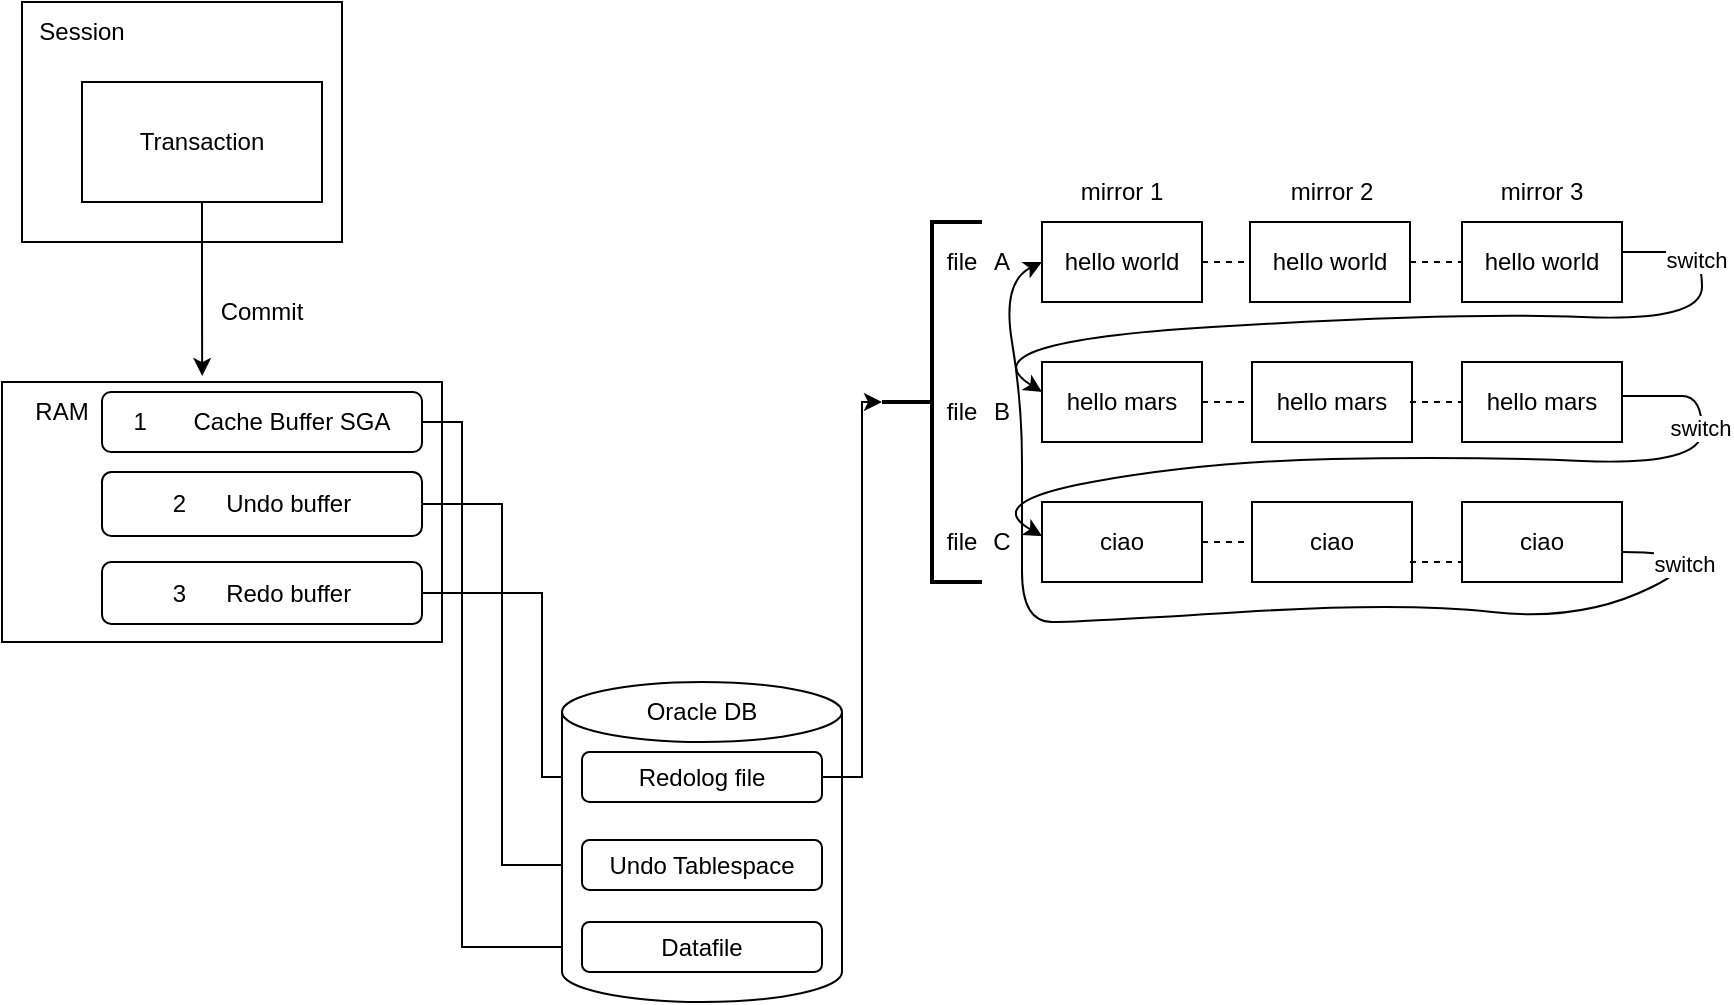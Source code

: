 <mxfile version="26.0.15">
  <diagram name="Page-1" id="LBrU4tufs1gQngfbtIcZ">
    <mxGraphModel dx="954" dy="543" grid="1" gridSize="10" guides="1" tooltips="1" connect="1" arrows="1" fold="1" page="1" pageScale="1" pageWidth="850" pageHeight="1100" math="0" shadow="0">
      <root>
        <mxCell id="0" />
        <mxCell id="1" parent="0" />
        <mxCell id="RhzeqCFrFjMUDvKsBMFK-1" value="" style="rounded=0;whiteSpace=wrap;html=1;" parent="1" vertex="1">
          <mxGeometry x="40" y="40" width="160" height="120" as="geometry" />
        </mxCell>
        <mxCell id="RhzeqCFrFjMUDvKsBMFK-2" value="Session" style="text;html=1;align=center;verticalAlign=middle;whiteSpace=wrap;rounded=0;" parent="1" vertex="1">
          <mxGeometry x="40" y="40" width="60" height="30" as="geometry" />
        </mxCell>
        <mxCell id="RhzeqCFrFjMUDvKsBMFK-3" value="Transaction" style="rounded=0;whiteSpace=wrap;html=1;" parent="1" vertex="1">
          <mxGeometry x="70" y="80" width="120" height="60" as="geometry" />
        </mxCell>
        <mxCell id="RhzeqCFrFjMUDvKsBMFK-4" value="" style="whiteSpace=wrap;html=1;rounded=0;" parent="1" vertex="1">
          <mxGeometry x="30" y="230" width="220" height="130" as="geometry" />
        </mxCell>
        <mxCell id="RhzeqCFrFjMUDvKsBMFK-7" value="Commit" style="text;html=1;align=center;verticalAlign=middle;whiteSpace=wrap;rounded=0;" parent="1" vertex="1">
          <mxGeometry x="130" y="180" width="60" height="30" as="geometry" />
        </mxCell>
        <mxCell id="RhzeqCFrFjMUDvKsBMFK-8" value="RAM" style="text;html=1;align=center;verticalAlign=middle;whiteSpace=wrap;rounded=0;" parent="1" vertex="1">
          <mxGeometry x="30" y="230" width="60" height="30" as="geometry" />
        </mxCell>
        <mxCell id="tVJNZG34SpUqFf31eKnh-39" style="edgeStyle=orthogonalEdgeStyle;rounded=0;orthogonalLoop=1;jettySize=auto;html=1;exitX=1;exitY=0.5;exitDx=0;exitDy=0;entryX=0;entryY=0.5;entryDx=0;entryDy=0;" edge="1" parent="1" source="RhzeqCFrFjMUDvKsBMFK-11" target="RhzeqCFrFjMUDvKsBMFK-17">
          <mxGeometry relative="1" as="geometry">
            <Array as="points">
              <mxPoint x="260" y="250" />
              <mxPoint x="260" y="513" />
            </Array>
          </mxGeometry>
        </mxCell>
        <mxCell id="RhzeqCFrFjMUDvKsBMFK-11" value="1&lt;span style=&quot;white-space: pre;&quot;&gt;&#x9;&lt;/span&gt; Cache Buffer SGA" style="rounded=1;whiteSpace=wrap;html=1;" parent="1" vertex="1">
          <mxGeometry x="80" y="235" width="160" height="30" as="geometry" />
        </mxCell>
        <mxCell id="tVJNZG34SpUqFf31eKnh-38" style="edgeStyle=orthogonalEdgeStyle;rounded=0;orthogonalLoop=1;jettySize=auto;html=1;exitX=1;exitY=0.5;exitDx=0;exitDy=0;entryX=0;entryY=0.5;entryDx=0;entryDy=0;" edge="1" parent="1" source="RhzeqCFrFjMUDvKsBMFK-12" target="RhzeqCFrFjMUDvKsBMFK-16">
          <mxGeometry relative="1" as="geometry" />
        </mxCell>
        <mxCell id="RhzeqCFrFjMUDvKsBMFK-12" value="2&lt;span style=&quot;white-space: pre;&quot;&gt;&#x9;&lt;/span&gt;Undo buffer" style="rounded=1;whiteSpace=wrap;html=1;" parent="1" vertex="1">
          <mxGeometry x="80" y="275" width="160" height="32" as="geometry" />
        </mxCell>
        <mxCell id="tVJNZG34SpUqFf31eKnh-37" style="edgeStyle=orthogonalEdgeStyle;rounded=0;orthogonalLoop=1;jettySize=auto;html=1;exitX=1;exitY=0.5;exitDx=0;exitDy=0;entryX=0;entryY=0.5;entryDx=0;entryDy=0;" edge="1" parent="1" source="RhzeqCFrFjMUDvKsBMFK-13" target="RhzeqCFrFjMUDvKsBMFK-15">
          <mxGeometry relative="1" as="geometry">
            <Array as="points">
              <mxPoint x="300" y="336" />
              <mxPoint x="300" y="428" />
            </Array>
          </mxGeometry>
        </mxCell>
        <mxCell id="RhzeqCFrFjMUDvKsBMFK-13" value="3 &lt;span style=&quot;white-space: pre;&quot;&gt;&#x9;&lt;/span&gt;Redo buffer" style="rounded=1;whiteSpace=wrap;html=1;" parent="1" vertex="1">
          <mxGeometry x="80" y="320" width="160" height="31" as="geometry" />
        </mxCell>
        <mxCell id="RhzeqCFrFjMUDvKsBMFK-14" value="" style="shape=cylinder3;whiteSpace=wrap;html=1;boundedLbl=1;backgroundOutline=1;size=15;" parent="1" vertex="1">
          <mxGeometry x="310" y="380" width="140" height="160" as="geometry" />
        </mxCell>
        <mxCell id="RhzeqCFrFjMUDvKsBMFK-15" value="Redolog file" style="rounded=1;whiteSpace=wrap;html=1;" parent="1" vertex="1">
          <mxGeometry x="320" y="415" width="120" height="25" as="geometry" />
        </mxCell>
        <mxCell id="RhzeqCFrFjMUDvKsBMFK-16" value="Undo Tablespace" style="rounded=1;whiteSpace=wrap;html=1;" parent="1" vertex="1">
          <mxGeometry x="320" y="459" width="120" height="25" as="geometry" />
        </mxCell>
        <mxCell id="RhzeqCFrFjMUDvKsBMFK-17" value="Datafile" style="rounded=1;whiteSpace=wrap;html=1;" parent="1" vertex="1">
          <mxGeometry x="320" y="500" width="120" height="25" as="geometry" />
        </mxCell>
        <mxCell id="RhzeqCFrFjMUDvKsBMFK-18" value="Oracle DB" style="text;html=1;align=center;verticalAlign=middle;whiteSpace=wrap;rounded=0;" parent="1" vertex="1">
          <mxGeometry x="350" y="380" width="60" height="30" as="geometry" />
        </mxCell>
        <mxCell id="tVJNZG34SpUqFf31eKnh-6" value="ciao" style="rounded=0;whiteSpace=wrap;html=1;" vertex="1" parent="1">
          <mxGeometry x="550" y="290" width="80" height="40" as="geometry" />
        </mxCell>
        <mxCell id="tVJNZG34SpUqFf31eKnh-7" value="" style="strokeWidth=2;html=1;shape=mxgraph.flowchart.annotation_2;align=left;labelPosition=right;pointerEvents=1;" vertex="1" parent="1">
          <mxGeometry x="470" y="150" width="50" height="180" as="geometry" />
        </mxCell>
        <mxCell id="tVJNZG34SpUqFf31eKnh-9" value="hello world" style="rounded=0;whiteSpace=wrap;html=1;" vertex="1" parent="1">
          <mxGeometry x="550" y="150" width="80" height="40" as="geometry" />
        </mxCell>
        <mxCell id="tVJNZG34SpUqFf31eKnh-10" value="hello mars" style="rounded=0;whiteSpace=wrap;html=1;" vertex="1" parent="1">
          <mxGeometry x="550" y="220" width="80" height="40" as="geometry" />
        </mxCell>
        <mxCell id="tVJNZG34SpUqFf31eKnh-11" value="A" style="text;html=1;align=center;verticalAlign=middle;whiteSpace=wrap;rounded=0;" vertex="1" parent="1">
          <mxGeometry x="500" y="155" width="60" height="30" as="geometry" />
        </mxCell>
        <mxCell id="tVJNZG34SpUqFf31eKnh-12" value="B" style="text;html=1;align=center;verticalAlign=middle;whiteSpace=wrap;rounded=0;" vertex="1" parent="1">
          <mxGeometry x="500" y="230" width="60" height="30" as="geometry" />
        </mxCell>
        <mxCell id="tVJNZG34SpUqFf31eKnh-13" value="C" style="text;html=1;align=center;verticalAlign=middle;whiteSpace=wrap;rounded=0;" vertex="1" parent="1">
          <mxGeometry x="500" y="295" width="60" height="30" as="geometry" />
        </mxCell>
        <mxCell id="tVJNZG34SpUqFf31eKnh-14" value="hello world" style="rounded=0;whiteSpace=wrap;html=1;" vertex="1" parent="1">
          <mxGeometry x="654" y="150" width="80" height="40" as="geometry" />
        </mxCell>
        <mxCell id="tVJNZG34SpUqFf31eKnh-15" value="hello mars" style="rounded=0;whiteSpace=wrap;html=1;" vertex="1" parent="1">
          <mxGeometry x="655" y="220" width="80" height="40" as="geometry" />
        </mxCell>
        <mxCell id="tVJNZG34SpUqFf31eKnh-16" value="ciao" style="rounded=0;whiteSpace=wrap;html=1;" vertex="1" parent="1">
          <mxGeometry x="655" y="290" width="80" height="40" as="geometry" />
        </mxCell>
        <mxCell id="tVJNZG34SpUqFf31eKnh-17" value="hello world" style="rounded=0;whiteSpace=wrap;html=1;" vertex="1" parent="1">
          <mxGeometry x="760" y="150" width="80" height="40" as="geometry" />
        </mxCell>
        <mxCell id="tVJNZG34SpUqFf31eKnh-18" value="hello mars" style="rounded=0;whiteSpace=wrap;html=1;" vertex="1" parent="1">
          <mxGeometry x="760" y="220" width="80" height="40" as="geometry" />
        </mxCell>
        <mxCell id="tVJNZG34SpUqFf31eKnh-19" value="ciao" style="rounded=0;whiteSpace=wrap;html=1;" vertex="1" parent="1">
          <mxGeometry x="760" y="290" width="80" height="40" as="geometry" />
        </mxCell>
        <mxCell id="tVJNZG34SpUqFf31eKnh-20" value="file" style="text;html=1;align=center;verticalAlign=middle;whiteSpace=wrap;rounded=0;" vertex="1" parent="1">
          <mxGeometry x="480" y="155" width="60" height="30" as="geometry" />
        </mxCell>
        <mxCell id="tVJNZG34SpUqFf31eKnh-21" value="file" style="text;html=1;align=center;verticalAlign=middle;whiteSpace=wrap;rounded=0;" vertex="1" parent="1">
          <mxGeometry x="480" y="230" width="60" height="30" as="geometry" />
        </mxCell>
        <mxCell id="tVJNZG34SpUqFf31eKnh-22" value="file" style="text;html=1;align=center;verticalAlign=middle;whiteSpace=wrap;rounded=0;" vertex="1" parent="1">
          <mxGeometry x="480" y="295" width="60" height="30" as="geometry" />
        </mxCell>
        <mxCell id="tVJNZG34SpUqFf31eKnh-23" value="mirror 1" style="text;html=1;align=center;verticalAlign=middle;whiteSpace=wrap;rounded=0;" vertex="1" parent="1">
          <mxGeometry x="560" y="120" width="60" height="30" as="geometry" />
        </mxCell>
        <mxCell id="tVJNZG34SpUqFf31eKnh-24" value="mirror 2" style="text;html=1;align=center;verticalAlign=middle;whiteSpace=wrap;rounded=0;" vertex="1" parent="1">
          <mxGeometry x="665" y="120" width="60" height="30" as="geometry" />
        </mxCell>
        <mxCell id="tVJNZG34SpUqFf31eKnh-25" value="mirror 3" style="text;html=1;align=center;verticalAlign=middle;whiteSpace=wrap;rounded=0;" vertex="1" parent="1">
          <mxGeometry x="770" y="120" width="60" height="30" as="geometry" />
        </mxCell>
        <mxCell id="tVJNZG34SpUqFf31eKnh-33" style="edgeStyle=orthogonalEdgeStyle;rounded=0;orthogonalLoop=1;jettySize=auto;html=1;exitX=0.5;exitY=1;exitDx=0;exitDy=0;entryX=0.455;entryY=-0.023;entryDx=0;entryDy=0;entryPerimeter=0;" edge="1" parent="1" source="RhzeqCFrFjMUDvKsBMFK-3" target="RhzeqCFrFjMUDvKsBMFK-4">
          <mxGeometry relative="1" as="geometry" />
        </mxCell>
        <mxCell id="tVJNZG34SpUqFf31eKnh-34" style="edgeStyle=orthogonalEdgeStyle;rounded=0;orthogonalLoop=1;jettySize=auto;html=1;exitX=1;exitY=0.5;exitDx=0;exitDy=0;entryX=0;entryY=0.5;entryDx=0;entryDy=0;entryPerimeter=0;" edge="1" parent="1" source="RhzeqCFrFjMUDvKsBMFK-15" target="tVJNZG34SpUqFf31eKnh-7">
          <mxGeometry relative="1" as="geometry">
            <Array as="points">
              <mxPoint x="460" y="428" />
              <mxPoint x="460" y="240" />
            </Array>
          </mxGeometry>
        </mxCell>
        <mxCell id="tVJNZG34SpUqFf31eKnh-41" value="" style="curved=1;endArrow=classic;html=1;rounded=0;" edge="1" parent="1">
          <mxGeometry width="50" height="50" relative="1" as="geometry">
            <mxPoint x="840" y="165" as="sourcePoint" />
            <mxPoint x="550" y="235" as="targetPoint" />
            <Array as="points">
              <mxPoint x="860" y="165" />
              <mxPoint x="880" y="165" />
              <mxPoint x="880" y="200" />
              <mxPoint x="760" y="195" />
              <mxPoint x="510" y="210" />
            </Array>
          </mxGeometry>
        </mxCell>
        <mxCell id="tVJNZG34SpUqFf31eKnh-45" value="Text" style="edgeLabel;html=1;align=center;verticalAlign=middle;resizable=0;points=[];" vertex="1" connectable="0" parent="tVJNZG34SpUqFf31eKnh-41">
          <mxGeometry x="-0.847" y="-4" relative="1" as="geometry">
            <mxPoint as="offset" />
          </mxGeometry>
        </mxCell>
        <mxCell id="tVJNZG34SpUqFf31eKnh-47" value="switch" style="edgeLabel;html=1;align=center;verticalAlign=middle;resizable=0;points=[];" vertex="1" connectable="0" parent="tVJNZG34SpUqFf31eKnh-41">
          <mxGeometry x="-0.85" y="-4" relative="1" as="geometry">
            <mxPoint as="offset" />
          </mxGeometry>
        </mxCell>
        <mxCell id="tVJNZG34SpUqFf31eKnh-43" value="" style="curved=1;endArrow=classic;html=1;rounded=0;" edge="1" parent="1">
          <mxGeometry width="50" height="50" relative="1" as="geometry">
            <mxPoint x="840" y="237" as="sourcePoint" />
            <mxPoint x="550" y="307" as="targetPoint" />
            <Array as="points">
              <mxPoint x="860" y="237" />
              <mxPoint x="880" y="237" />
              <mxPoint x="880" y="272" />
              <mxPoint x="760" y="267" />
              <mxPoint x="630" y="270" />
              <mxPoint x="520" y="290" />
            </Array>
          </mxGeometry>
        </mxCell>
        <mxCell id="tVJNZG34SpUqFf31eKnh-48" value="switch" style="edgeLabel;html=1;align=center;verticalAlign=middle;resizable=0;points=[];" vertex="1" connectable="0" parent="tVJNZG34SpUqFf31eKnh-43">
          <mxGeometry x="-0.762" y="-1" relative="1" as="geometry">
            <mxPoint as="offset" />
          </mxGeometry>
        </mxCell>
        <mxCell id="tVJNZG34SpUqFf31eKnh-49" value="" style="curved=1;endArrow=classic;html=1;rounded=0;entryX=0;entryY=0.5;entryDx=0;entryDy=0;" edge="1" parent="1" target="tVJNZG34SpUqFf31eKnh-9">
          <mxGeometry width="50" height="50" relative="1" as="geometry">
            <mxPoint x="840" y="315" as="sourcePoint" />
            <mxPoint x="530" y="90" as="targetPoint" />
            <Array as="points">
              <mxPoint x="890" y="315" />
              <mxPoint x="820" y="350" />
              <mxPoint x="730" y="340" />
              <mxPoint x="570" y="350" />
              <mxPoint x="540" y="350" />
              <mxPoint x="540" y="300" />
              <mxPoint x="540" y="240" />
              <mxPoint x="530" y="180" />
            </Array>
          </mxGeometry>
        </mxCell>
        <mxCell id="tVJNZG34SpUqFf31eKnh-50" value="switch" style="edgeLabel;html=1;align=center;verticalAlign=middle;resizable=0;points=[];" vertex="1" connectable="0" parent="tVJNZG34SpUqFf31eKnh-49">
          <mxGeometry x="-0.769" y="-3" relative="1" as="geometry">
            <mxPoint as="offset" />
          </mxGeometry>
        </mxCell>
        <mxCell id="tVJNZG34SpUqFf31eKnh-54" value="" style="endArrow=none;dashed=1;html=1;rounded=0;exitX=1;exitY=0.5;exitDx=0;exitDy=0;entryX=0;entryY=0.5;entryDx=0;entryDy=0;" edge="1" parent="1" source="tVJNZG34SpUqFf31eKnh-9" target="tVJNZG34SpUqFf31eKnh-14">
          <mxGeometry width="50" height="50" relative="1" as="geometry">
            <mxPoint x="650" y="210" as="sourcePoint" />
            <mxPoint x="700" y="160" as="targetPoint" />
          </mxGeometry>
        </mxCell>
        <mxCell id="tVJNZG34SpUqFf31eKnh-55" value="" style="endArrow=none;dashed=1;html=1;rounded=0;exitX=1;exitY=0.5;exitDx=0;exitDy=0;entryX=0;entryY=0.5;entryDx=0;entryDy=0;" edge="1" parent="1" source="tVJNZG34SpUqFf31eKnh-14" target="tVJNZG34SpUqFf31eKnh-17">
          <mxGeometry width="50" height="50" relative="1" as="geometry">
            <mxPoint x="735" y="170" as="sourcePoint" />
            <mxPoint x="759" y="170" as="targetPoint" />
          </mxGeometry>
        </mxCell>
        <mxCell id="tVJNZG34SpUqFf31eKnh-56" value="" style="endArrow=none;dashed=1;html=1;rounded=0;exitX=1;exitY=0.5;exitDx=0;exitDy=0;entryX=0;entryY=0.5;entryDx=0;entryDy=0;" edge="1" parent="1">
          <mxGeometry width="50" height="50" relative="1" as="geometry">
            <mxPoint x="630" y="240" as="sourcePoint" />
            <mxPoint x="654" y="240" as="targetPoint" />
          </mxGeometry>
        </mxCell>
        <mxCell id="tVJNZG34SpUqFf31eKnh-57" value="" style="endArrow=none;dashed=1;html=1;rounded=0;exitX=1;exitY=0.5;exitDx=0;exitDy=0;entryX=0;entryY=0.5;entryDx=0;entryDy=0;" edge="1" parent="1">
          <mxGeometry width="50" height="50" relative="1" as="geometry">
            <mxPoint x="630" y="310" as="sourcePoint" />
            <mxPoint x="654" y="310" as="targetPoint" />
          </mxGeometry>
        </mxCell>
        <mxCell id="tVJNZG34SpUqFf31eKnh-58" value="" style="endArrow=none;dashed=1;html=1;rounded=0;exitX=1;exitY=0.5;exitDx=0;exitDy=0;entryX=0;entryY=0.5;entryDx=0;entryDy=0;" edge="1" parent="1">
          <mxGeometry width="50" height="50" relative="1" as="geometry">
            <mxPoint x="734" y="240" as="sourcePoint" />
            <mxPoint x="760" y="240" as="targetPoint" />
          </mxGeometry>
        </mxCell>
        <mxCell id="tVJNZG34SpUqFf31eKnh-59" value="" style="endArrow=none;dashed=1;html=1;rounded=0;exitX=1;exitY=0.5;exitDx=0;exitDy=0;entryX=0;entryY=0.5;entryDx=0;entryDy=0;" edge="1" parent="1">
          <mxGeometry width="50" height="50" relative="1" as="geometry">
            <mxPoint x="734" y="320" as="sourcePoint" />
            <mxPoint x="760" y="320" as="targetPoint" />
          </mxGeometry>
        </mxCell>
      </root>
    </mxGraphModel>
  </diagram>
</mxfile>
